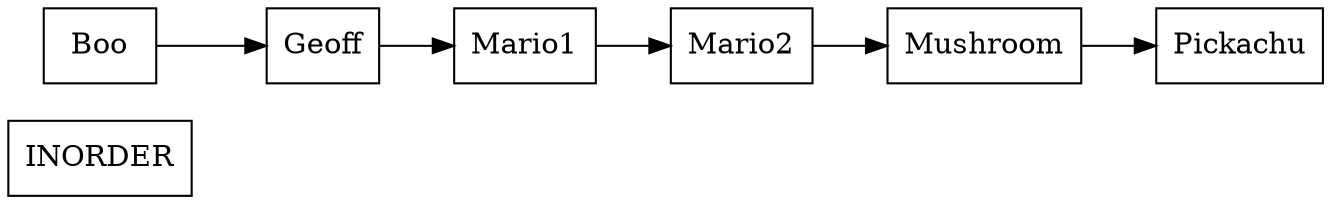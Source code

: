 digraph Grafica{
rankdir=LR;
node[shape=box]
 INORDER [with=1.5];abb0[label="Boo"]
abb1[label="Geoff"]
abb2[label="Mario1"]
abb3[label="Mario2"]
abb4[label="Mushroom"]
abb5[label="Pickachu"]

abb0->abb1;

abb1->abb2;

abb2->abb3;

abb3->abb4;

abb4->abb5;

}
